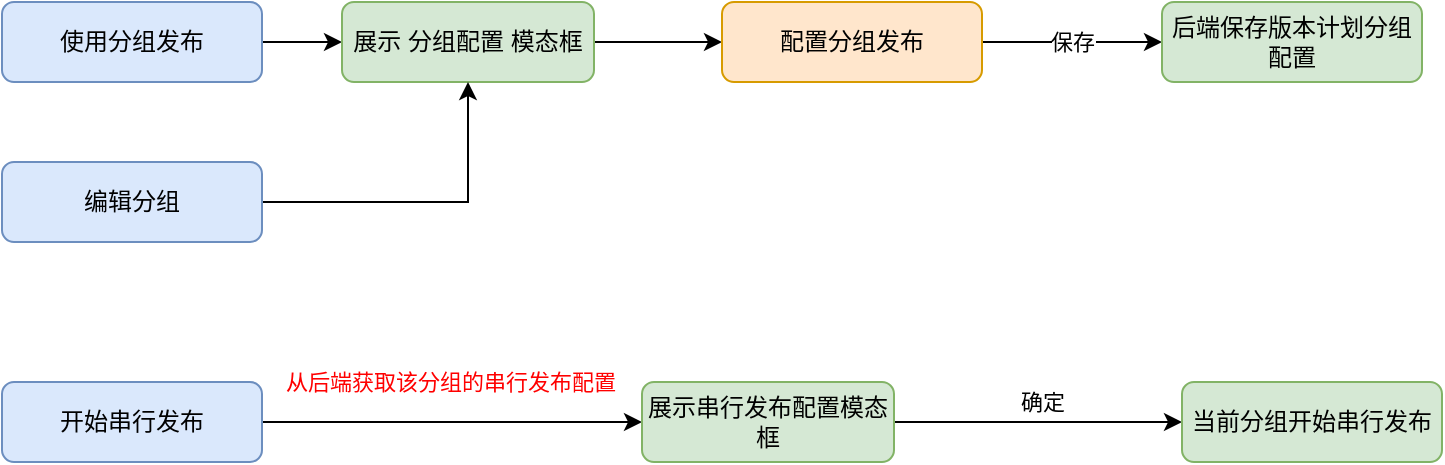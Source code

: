 <mxfile version="14.9.4" type="github">
  <diagram id="7eI7G3Deble5LOyHK8ZZ" name="第 1 页">
    <mxGraphModel dx="1550" dy="779" grid="1" gridSize="10" guides="1" tooltips="1" connect="1" arrows="1" fold="1" page="1" pageScale="1" pageWidth="827" pageHeight="1169" math="0" shadow="0">
      <root>
        <mxCell id="0" />
        <mxCell id="1" parent="0" />
        <mxCell id="9hx9FVEiKIeqhK4y3OWs-1" style="edgeStyle=orthogonalEdgeStyle;rounded=0;orthogonalLoop=1;jettySize=auto;html=1;exitX=1;exitY=0.5;exitDx=0;exitDy=0;entryX=0;entryY=0.5;entryDx=0;entryDy=0;" edge="1" parent="1" source="9hx9FVEiKIeqhK4y3OWs-2" target="9hx9FVEiKIeqhK4y3OWs-4">
          <mxGeometry relative="1" as="geometry" />
        </mxCell>
        <mxCell id="9hx9FVEiKIeqhK4y3OWs-2" value="使用分组发布" style="rounded=1;whiteSpace=wrap;html=1;fillColor=#dae8fc;strokeColor=#6c8ebf;" vertex="1" parent="1">
          <mxGeometry x="40" y="200" width="130" height="40" as="geometry" />
        </mxCell>
        <mxCell id="9hx9FVEiKIeqhK4y3OWs-15" style="edgeStyle=orthogonalEdgeStyle;rounded=0;orthogonalLoop=1;jettySize=auto;html=1;exitX=1;exitY=0.5;exitDx=0;exitDy=0;entryX=0;entryY=0.5;entryDx=0;entryDy=0;" edge="1" parent="1" source="9hx9FVEiKIeqhK4y3OWs-4" target="9hx9FVEiKIeqhK4y3OWs-6">
          <mxGeometry relative="1" as="geometry" />
        </mxCell>
        <mxCell id="9hx9FVEiKIeqhK4y3OWs-4" value="展示 分组配置 模态框" style="rounded=1;whiteSpace=wrap;html=1;fillColor=#d5e8d4;strokeColor=#82b366;" vertex="1" parent="1">
          <mxGeometry x="210" y="200" width="126" height="40" as="geometry" />
        </mxCell>
        <mxCell id="9hx9FVEiKIeqhK4y3OWs-18" value="保存" style="edgeStyle=orthogonalEdgeStyle;rounded=0;orthogonalLoop=1;jettySize=auto;html=1;exitX=1;exitY=0.5;exitDx=0;exitDy=0;entryX=0;entryY=0.5;entryDx=0;entryDy=0;" edge="1" parent="1" source="9hx9FVEiKIeqhK4y3OWs-6" target="9hx9FVEiKIeqhK4y3OWs-17">
          <mxGeometry relative="1" as="geometry" />
        </mxCell>
        <mxCell id="9hx9FVEiKIeqhK4y3OWs-6" value="配置分组发布" style="rounded=1;whiteSpace=wrap;html=1;fillColor=#ffe6cc;strokeColor=#d79b00;" vertex="1" parent="1">
          <mxGeometry x="400" y="200" width="130" height="40" as="geometry" />
        </mxCell>
        <mxCell id="9hx9FVEiKIeqhK4y3OWs-7" style="edgeStyle=orthogonalEdgeStyle;rounded=0;orthogonalLoop=1;jettySize=auto;html=1;exitX=1;exitY=0.5;exitDx=0;exitDy=0;" edge="1" parent="1" source="9hx9FVEiKIeqhK4y3OWs-8" target="9hx9FVEiKIeqhK4y3OWs-4">
          <mxGeometry relative="1" as="geometry">
            <mxPoint x="260" y="340" as="targetPoint" />
          </mxGeometry>
        </mxCell>
        <mxCell id="9hx9FVEiKIeqhK4y3OWs-8" value="编辑分组" style="rounded=1;whiteSpace=wrap;html=1;fillColor=#dae8fc;strokeColor=#6c8ebf;" vertex="1" parent="1">
          <mxGeometry x="40" y="280" width="130" height="40" as="geometry" />
        </mxCell>
        <mxCell id="9hx9FVEiKIeqhK4y3OWs-17" value="后端保存版本计划分组配置" style="rounded=1;whiteSpace=wrap;html=1;fillColor=#d5e8d4;strokeColor=#82b366;" vertex="1" parent="1">
          <mxGeometry x="620" y="200" width="130" height="40" as="geometry" />
        </mxCell>
        <mxCell id="9hx9FVEiKIeqhK4y3OWs-23" style="edgeStyle=orthogonalEdgeStyle;rounded=0;orthogonalLoop=1;jettySize=auto;html=1;exitX=1;exitY=0.5;exitDx=0;exitDy=0;entryX=0;entryY=0.5;entryDx=0;entryDy=0;" edge="1" parent="1" source="9hx9FVEiKIeqhK4y3OWs-20" target="9hx9FVEiKIeqhK4y3OWs-24">
          <mxGeometry relative="1" as="geometry">
            <mxPoint x="300" y="410" as="targetPoint" />
          </mxGeometry>
        </mxCell>
        <mxCell id="9hx9FVEiKIeqhK4y3OWs-25" value="从后端获取该分组的串行发布配置" style="edgeLabel;html=1;align=center;verticalAlign=middle;resizable=0;points=[];fontColor=#FF0000;" vertex="1" connectable="0" parent="9hx9FVEiKIeqhK4y3OWs-23">
          <mxGeometry x="-0.188" y="3" relative="1" as="geometry">
            <mxPoint x="17" y="-17" as="offset" />
          </mxGeometry>
        </mxCell>
        <mxCell id="9hx9FVEiKIeqhK4y3OWs-20" value="开始串行发布" style="rounded=1;whiteSpace=wrap;html=1;fillColor=#dae8fc;strokeColor=#6c8ebf;" vertex="1" parent="1">
          <mxGeometry x="40" y="390" width="130" height="40" as="geometry" />
        </mxCell>
        <mxCell id="9hx9FVEiKIeqhK4y3OWs-26" value="&lt;font color=&quot;#000000&quot;&gt;确定&lt;/font&gt;" style="edgeStyle=orthogonalEdgeStyle;rounded=0;orthogonalLoop=1;jettySize=auto;html=1;exitX=1;exitY=0.5;exitDx=0;exitDy=0;fontColor=#FF0000;" edge="1" parent="1" source="9hx9FVEiKIeqhK4y3OWs-24">
          <mxGeometry x="0.028" y="10" relative="1" as="geometry">
            <mxPoint x="630" y="410" as="targetPoint" />
            <mxPoint as="offset" />
          </mxGeometry>
        </mxCell>
        <mxCell id="9hx9FVEiKIeqhK4y3OWs-24" value="展示串行发布配置模态框" style="rounded=1;whiteSpace=wrap;html=1;fillColor=#d5e8d4;strokeColor=#82b366;" vertex="1" parent="1">
          <mxGeometry x="360" y="390" width="126" height="40" as="geometry" />
        </mxCell>
        <mxCell id="9hx9FVEiKIeqhK4y3OWs-27" value="当前分组开始串行发布" style="rounded=1;whiteSpace=wrap;html=1;fillColor=#d5e8d4;strokeColor=#82b366;" vertex="1" parent="1">
          <mxGeometry x="630" y="390" width="130" height="40" as="geometry" />
        </mxCell>
      </root>
    </mxGraphModel>
  </diagram>
</mxfile>
